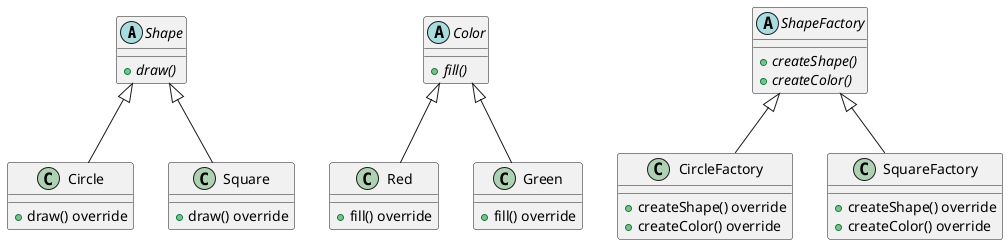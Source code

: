 @startuml

abstract class Shape {
    + {abstract} draw()
}
class Circle extends Shape {
    + draw() override
}
class Square extends Shape {
    + draw() override
}

abstract class Color {
    + {abstract} fill()
}
class Red extends Color {
    + fill() override
}
class Green extends Color {
    + fill() override
}

abstract class ShapeFactory {
    + {abstract} createShape()
    + {abstract} createColor()
}
class CircleFactory extends ShapeFactory {
    + createShape() override
    + createColor() override
}
class SquareFactory extends ShapeFactory{
    + createShape() override
    + createColor() override
}

@enduml